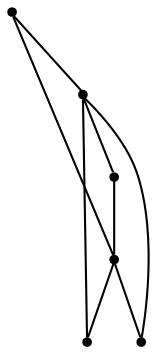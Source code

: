 graph {
  node [shape=point,comment="{\"directed\":false,\"doi\":\"10.1007/978-3-642-18469-7_20\",\"figure\":\"1 (1)\"}"]

  v0 [pos="1008.0819465272258,788.2300623194433"]
  v1 [pos="952.0356839534186,844.2390124267065"]
  v2 [pos="952.0356839534187,732.2211122121801"]
  v3 [pos="980.0588152403222,788.2300623194433"]
  v4 [pos="895.9894213796114,788.2300623194433"]
  v5 [pos="924.0125526665149,788.2300623194433"]

  v0 -- v1 [id="-1",pos="1008.0819465272258,788.2300623194433 952.0356839534186,844.2390124267065 952.0356839534186,844.2390124267065 952.0356839534186,844.2390124267065"]
  v1 -- v5 [id="-2",pos="952.0356839534186,844.2390124267065 924.0125526665149,788.2300623194433 924.0125526665149,788.2300623194433 924.0125526665149,788.2300623194433"]
  v1 -- v4 [id="-3",pos="952.0356839534186,844.2390124267065 895.9894213796114,788.2300623194433 895.9894213796114,788.2300623194433 895.9894213796114,788.2300623194433"]
  v2 -- v5 [id="-4",pos="952.0356839534187,732.2211122121801 924.0125526665149,788.2300623194433 924.0125526665149,788.2300623194433 924.0125526665149,788.2300623194433"]
  v2 -- v4 [id="-5",pos="952.0356839534187,732.2211122121801 895.9894213796114,788.2300623194433 895.9894213796114,788.2300623194433 895.9894213796114,788.2300623194433"]
  v2 -- v3 [id="-6",pos="952.0356839534187,732.2211122121801 980.0588152403222,788.2300623194433 980.0588152403222,788.2300623194433 980.0588152403222,788.2300623194433"]
  v3 -- v1 [id="-7",pos="980.0588152403222,788.2300623194433 952.0356839534186,844.2390124267065 952.0356839534186,844.2390124267065 952.0356839534186,844.2390124267065"]
  v0 -- v2 [id="-8",pos="1008.0819465272258,788.2300623194433 952.0356839534187,732.2211122121801 952.0356839534187,732.2211122121801 952.0356839534187,732.2211122121801"]
}
